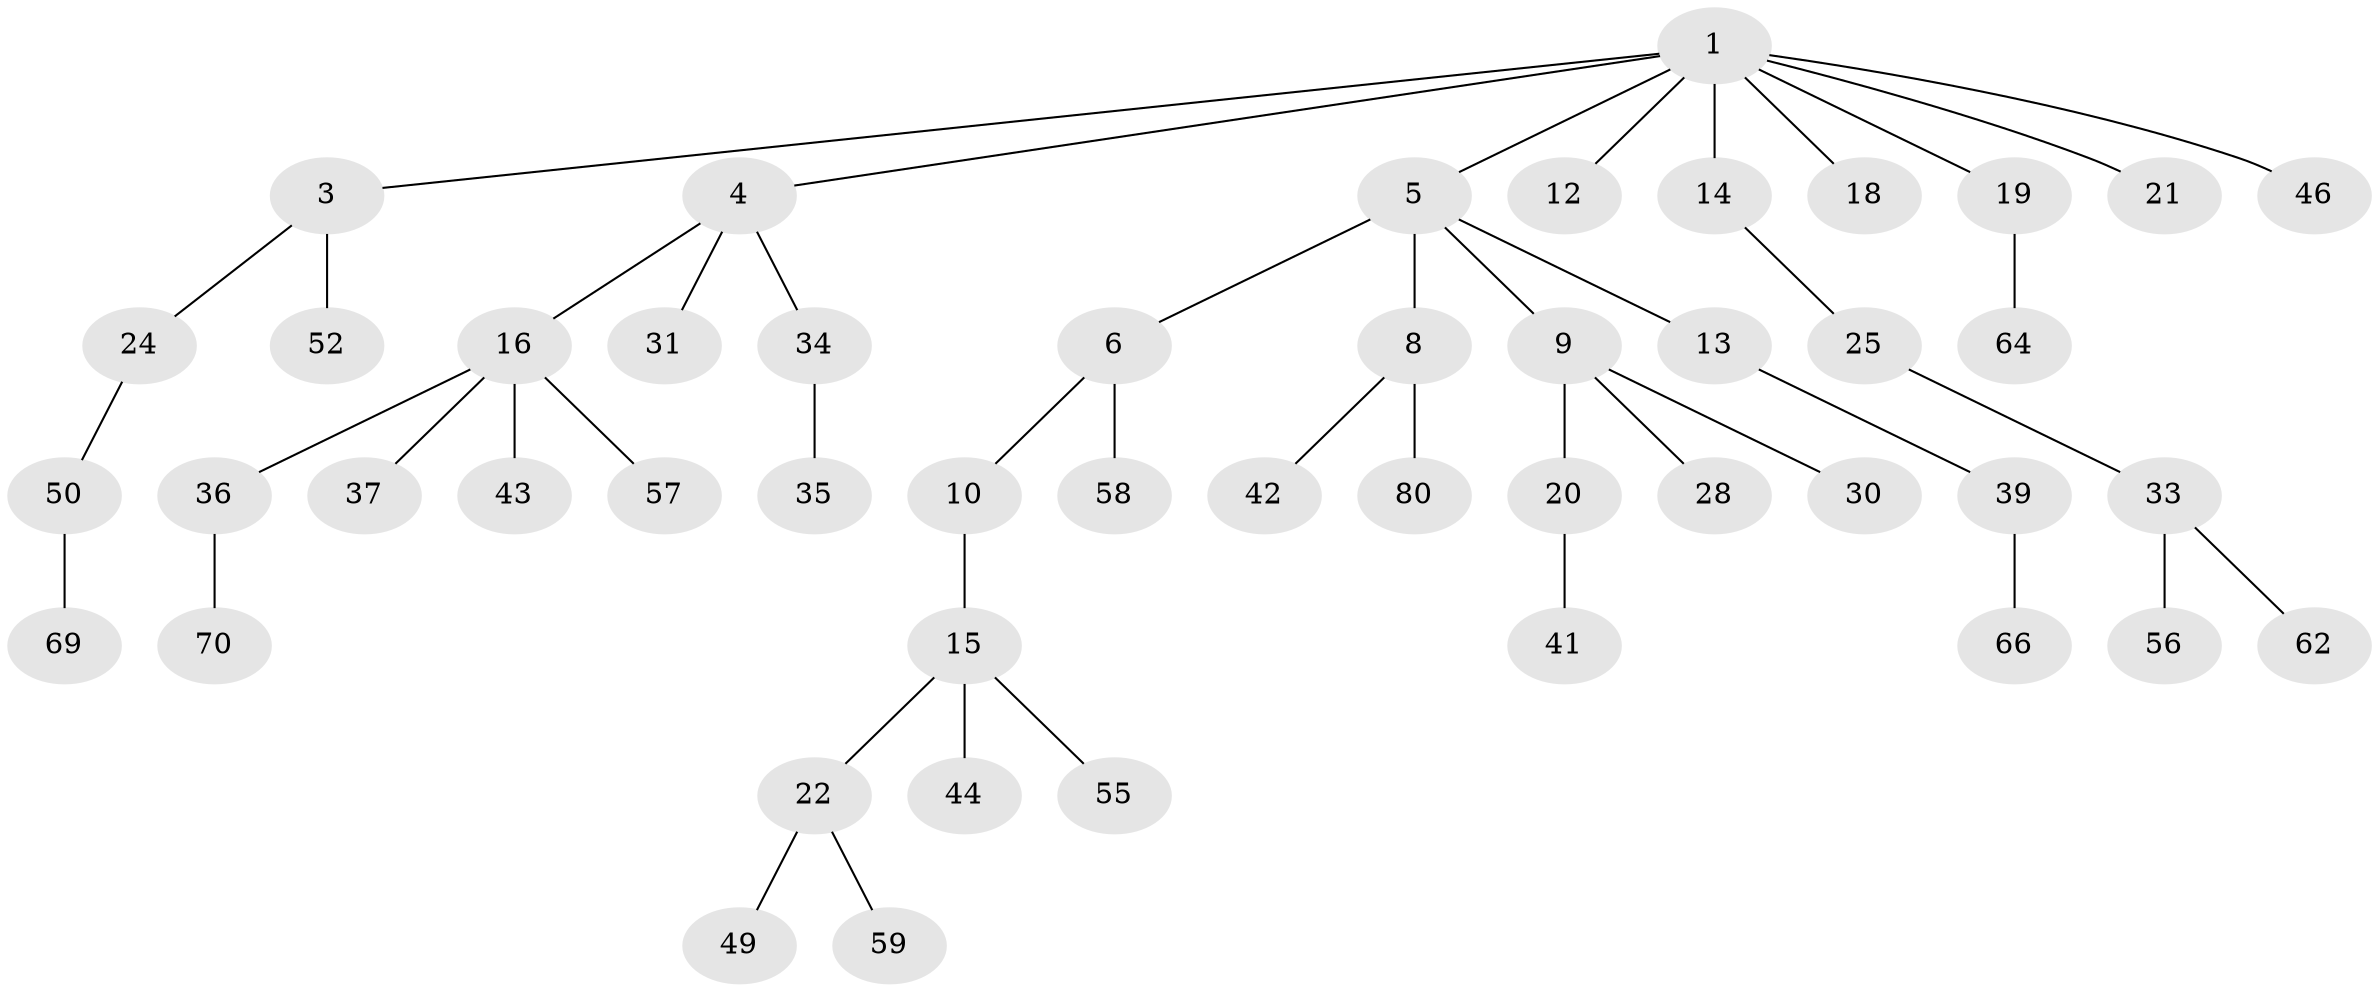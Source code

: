 // original degree distribution, {7: 0.020833333333333332, 4: 0.052083333333333336, 6: 0.020833333333333332, 3: 0.08333333333333333, 2: 0.34375, 5: 0.020833333333333332, 1: 0.4583333333333333}
// Generated by graph-tools (version 1.1) at 2025/15/03/09/25 04:15:35]
// undirected, 48 vertices, 47 edges
graph export_dot {
graph [start="1"]
  node [color=gray90,style=filled];
  1 [super="+2"];
  3 [super="+11+90"];
  4 [super="+26+74"];
  5 [super="+7"];
  6 [super="+23+51"];
  8 [super="+61"];
  9 [super="+60+87+89"];
  10;
  12 [super="+27"];
  13 [super="+17"];
  14;
  15 [super="+86"];
  16 [super="+73"];
  18 [super="+47"];
  19 [super="+48"];
  20 [super="+53"];
  21 [super="+40"];
  22 [super="+29+93"];
  24 [super="+32"];
  25;
  28 [super="+85"];
  30 [super="+72"];
  31 [super="+92"];
  33;
  34;
  35 [super="+38"];
  36;
  37 [super="+79"];
  39;
  41 [super="+45"];
  42;
  43;
  44;
  46;
  49 [super="+63"];
  50;
  52;
  55;
  56;
  57;
  58;
  59;
  62;
  64 [super="+81"];
  66;
  69 [super="+76"];
  70;
  80;
  1 -- 3;
  1 -- 4;
  1 -- 12;
  1 -- 14;
  1 -- 19;
  1 -- 46;
  1 -- 18;
  1 -- 5;
  1 -- 21;
  3 -- 24;
  3 -- 52;
  4 -- 16;
  4 -- 31;
  4 -- 34;
  5 -- 6;
  5 -- 9;
  5 -- 8;
  5 -- 13;
  6 -- 10;
  6 -- 58;
  8 -- 42;
  8 -- 80;
  9 -- 20;
  9 -- 28;
  9 -- 30;
  10 -- 15;
  13 -- 39;
  14 -- 25;
  15 -- 22;
  15 -- 44;
  15 -- 55;
  16 -- 36;
  16 -- 37;
  16 -- 43;
  16 -- 57;
  19 -- 64;
  20 -- 41;
  22 -- 49;
  22 -- 59;
  24 -- 50;
  25 -- 33;
  33 -- 56;
  33 -- 62;
  34 -- 35;
  36 -- 70;
  39 -- 66;
  50 -- 69;
}

